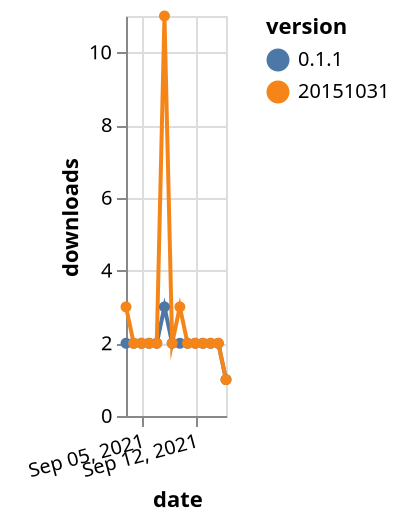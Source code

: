 {"$schema": "https://vega.github.io/schema/vega-lite/v5.json", "description": "A simple bar chart with embedded data.", "data": {"values": [{"date": "2021-09-03", "total": 2231, "delta": 2, "version": "0.1.1"}, {"date": "2021-09-04", "total": 2233, "delta": 2, "version": "0.1.1"}, {"date": "2021-09-05", "total": 2235, "delta": 2, "version": "0.1.1"}, {"date": "2021-09-06", "total": 2237, "delta": 2, "version": "0.1.1"}, {"date": "2021-09-07", "total": 2239, "delta": 2, "version": "0.1.1"}, {"date": "2021-09-08", "total": 2242, "delta": 3, "version": "0.1.1"}, {"date": "2021-09-09", "total": 2244, "delta": 2, "version": "0.1.1"}, {"date": "2021-09-10", "total": 2246, "delta": 2, "version": "0.1.1"}, {"date": "2021-09-11", "total": 2248, "delta": 2, "version": "0.1.1"}, {"date": "2021-09-12", "total": 2250, "delta": 2, "version": "0.1.1"}, {"date": "2021-09-13", "total": 2252, "delta": 2, "version": "0.1.1"}, {"date": "2021-09-14", "total": 2254, "delta": 2, "version": "0.1.1"}, {"date": "2021-09-15", "total": 2256, "delta": 2, "version": "0.1.1"}, {"date": "2021-09-16", "total": 2257, "delta": 1, "version": "0.1.1"}, {"date": "2021-09-03", "total": 11781, "delta": 3, "version": "20151031"}, {"date": "2021-09-04", "total": 11783, "delta": 2, "version": "20151031"}, {"date": "2021-09-05", "total": 11785, "delta": 2, "version": "20151031"}, {"date": "2021-09-06", "total": 11787, "delta": 2, "version": "20151031"}, {"date": "2021-09-07", "total": 11789, "delta": 2, "version": "20151031"}, {"date": "2021-09-08", "total": 11800, "delta": 11, "version": "20151031"}, {"date": "2021-09-09", "total": 11802, "delta": 2, "version": "20151031"}, {"date": "2021-09-10", "total": 11805, "delta": 3, "version": "20151031"}, {"date": "2021-09-11", "total": 11807, "delta": 2, "version": "20151031"}, {"date": "2021-09-12", "total": 11809, "delta": 2, "version": "20151031"}, {"date": "2021-09-13", "total": 11811, "delta": 2, "version": "20151031"}, {"date": "2021-09-14", "total": 11813, "delta": 2, "version": "20151031"}, {"date": "2021-09-15", "total": 11815, "delta": 2, "version": "20151031"}, {"date": "2021-09-16", "total": 11816, "delta": 1, "version": "20151031"}]}, "width": "container", "mark": {"type": "line", "point": {"filled": true}}, "encoding": {"x": {"field": "date", "type": "temporal", "timeUnit": "yearmonthdate", "title": "date", "axis": {"labelAngle": -15}}, "y": {"field": "delta", "type": "quantitative", "title": "downloads"}, "color": {"field": "version", "type": "nominal"}, "tooltip": {"field": "delta"}}}